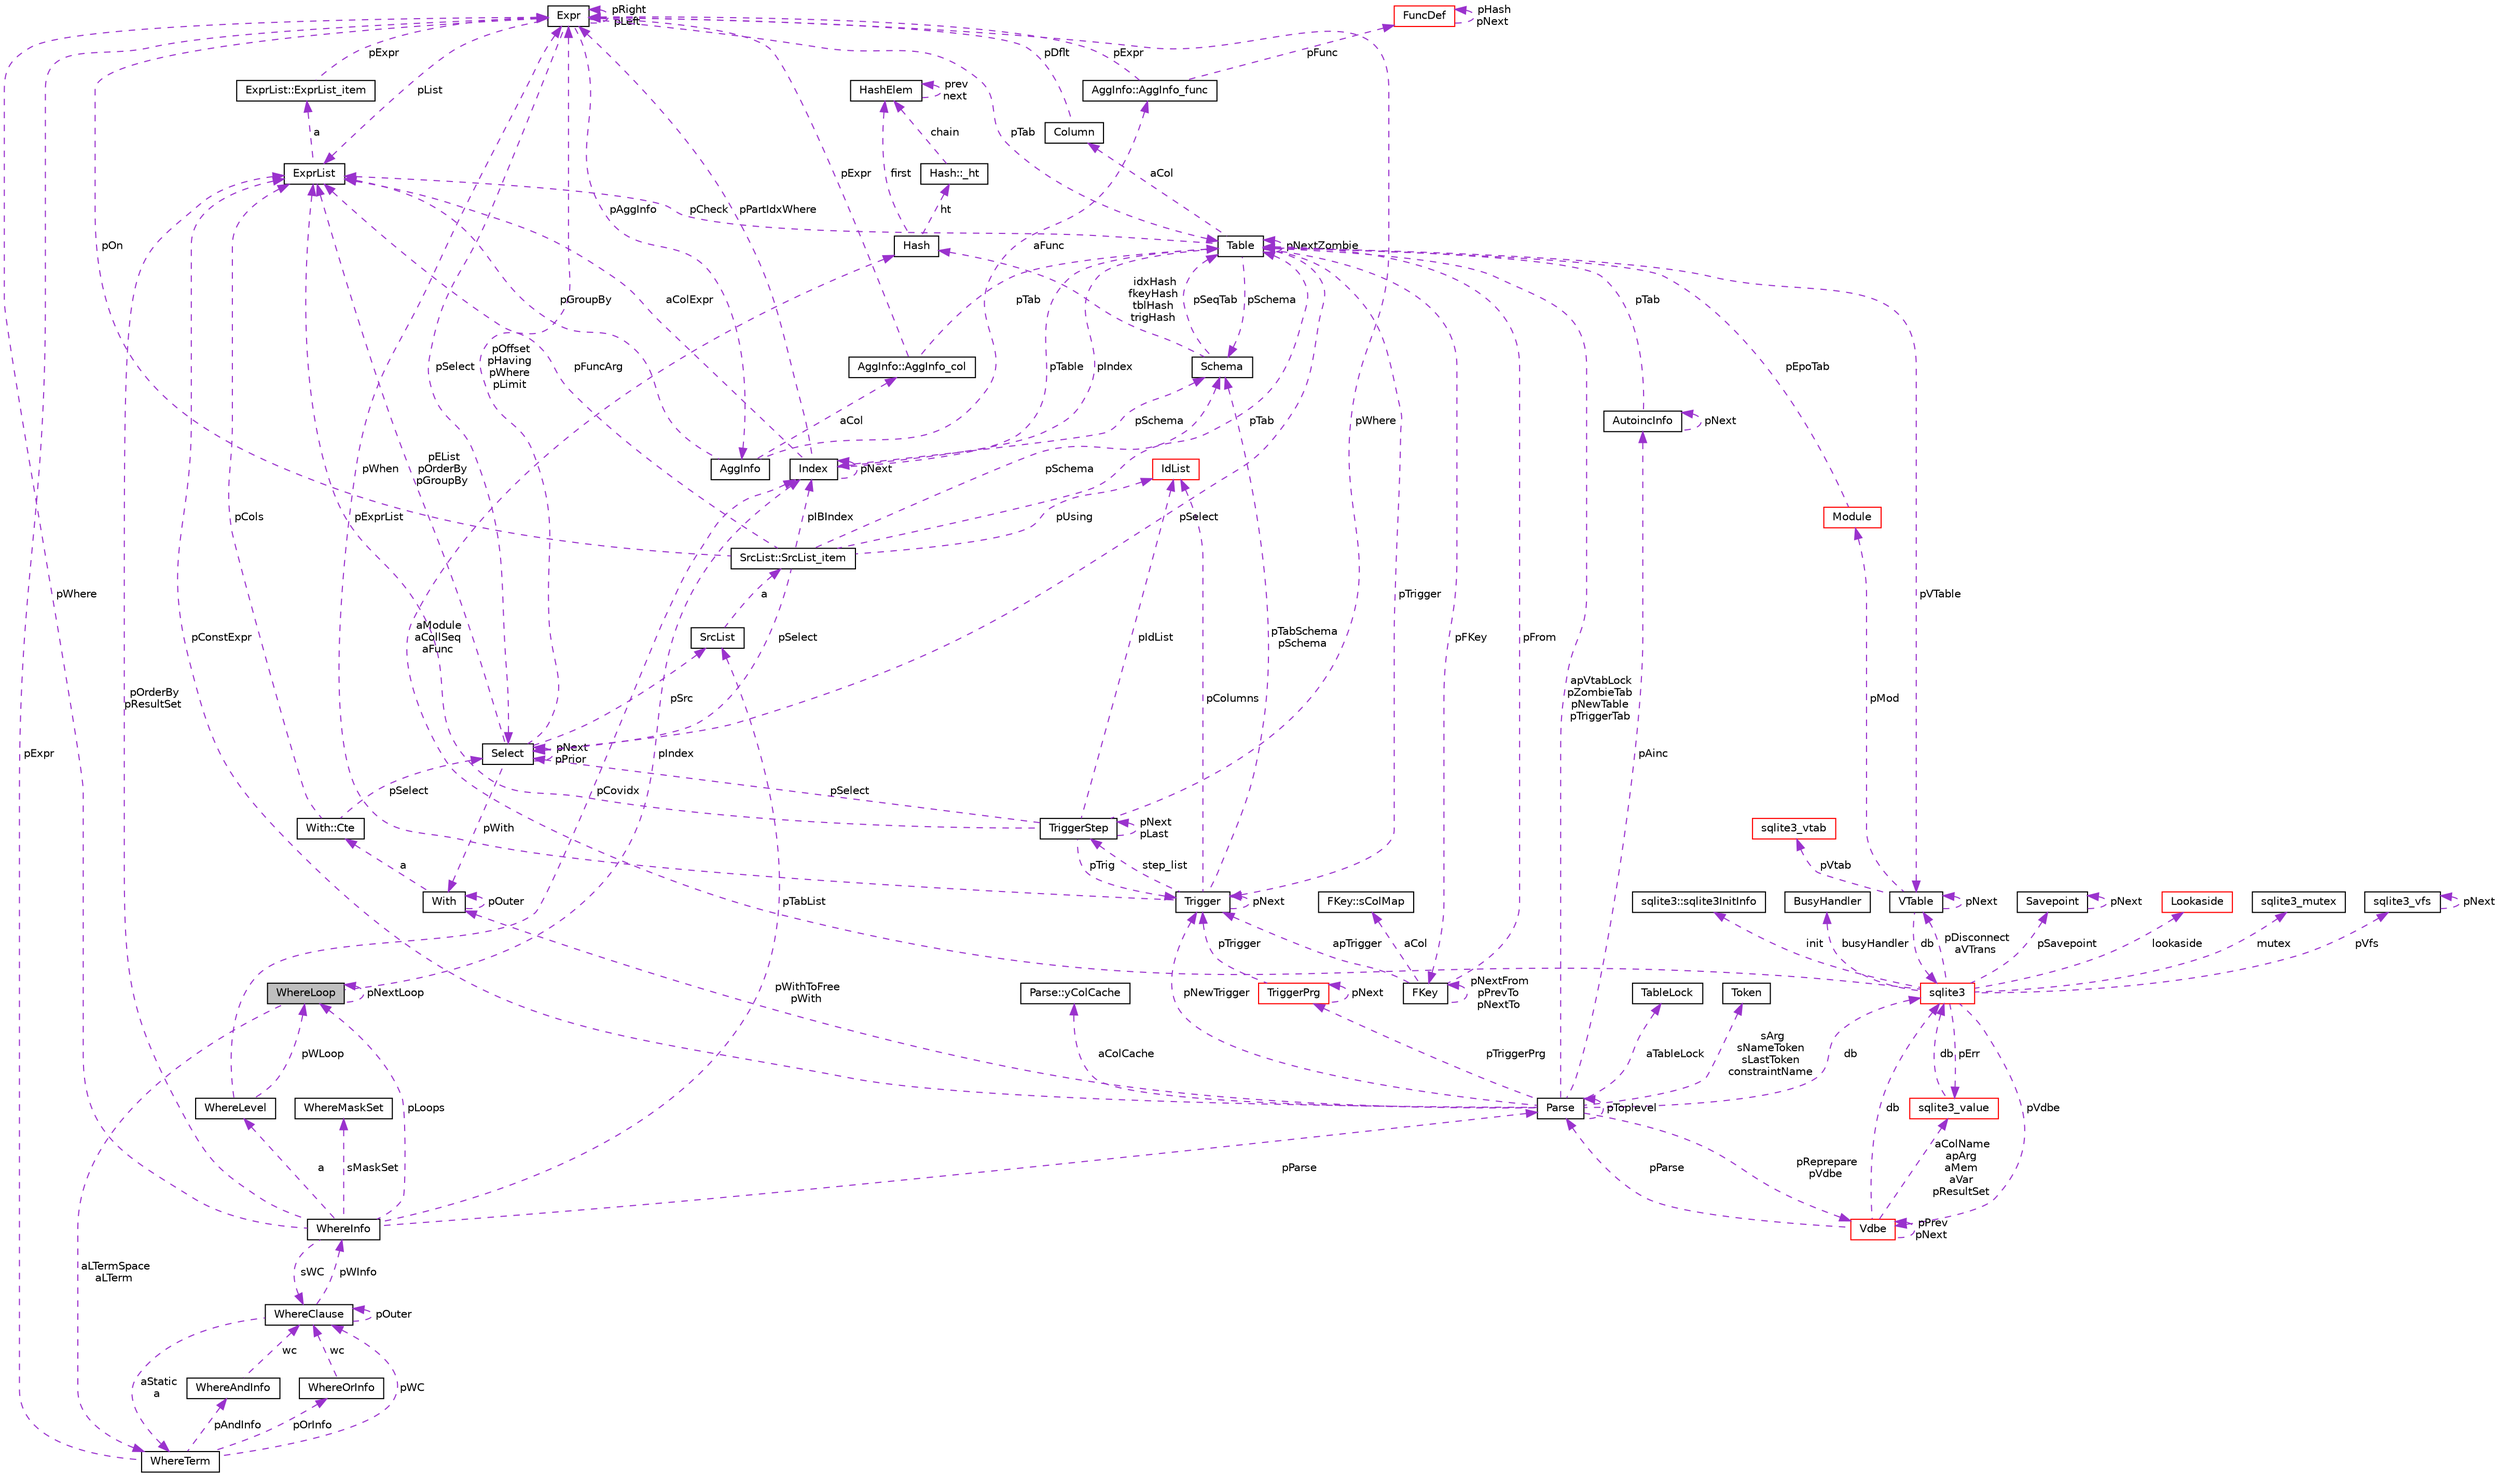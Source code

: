 digraph "WhereLoop"
{
  edge [fontname="Helvetica",fontsize="10",labelfontname="Helvetica",labelfontsize="10"];
  node [fontname="Helvetica",fontsize="10",shape=record];
  Node1 [label="WhereLoop",height=0.2,width=0.4,color="black", fillcolor="grey75", style="filled", fontcolor="black"];
  Node1 -> Node1 [dir="back",color="darkorchid3",fontsize="10",style="dashed",label=" pNextLoop" ,fontname="Helvetica"];
  Node2 -> Node1 [dir="back",color="darkorchid3",fontsize="10",style="dashed",label=" aLTermSpace\naLTerm" ,fontname="Helvetica"];
  Node2 [label="WhereTerm",height=0.2,width=0.4,color="black", fillcolor="white", style="filled",URL="$structWhereTerm.html"];
  Node3 -> Node2 [dir="back",color="darkorchid3",fontsize="10",style="dashed",label=" pAndInfo" ,fontname="Helvetica"];
  Node3 [label="WhereAndInfo",height=0.2,width=0.4,color="black", fillcolor="white", style="filled",URL="$structWhereAndInfo.html"];
  Node4 -> Node3 [dir="back",color="darkorchid3",fontsize="10",style="dashed",label=" wc" ,fontname="Helvetica"];
  Node4 [label="WhereClause",height=0.2,width=0.4,color="black", fillcolor="white", style="filled",URL="$structWhereClause.html"];
  Node2 -> Node4 [dir="back",color="darkorchid3",fontsize="10",style="dashed",label=" aStatic\na" ,fontname="Helvetica"];
  Node5 -> Node4 [dir="back",color="darkorchid3",fontsize="10",style="dashed",label=" pWInfo" ,fontname="Helvetica"];
  Node5 [label="WhereInfo",height=0.2,width=0.4,color="black", fillcolor="white", style="filled",URL="$structWhereInfo.html"];
  Node6 -> Node5 [dir="back",color="darkorchid3",fontsize="10",style="dashed",label=" pWhere" ,fontname="Helvetica"];
  Node6 [label="Expr",height=0.2,width=0.4,color="black", fillcolor="white", style="filled",URL="$structExpr.html"];
  Node7 -> Node6 [dir="back",color="darkorchid3",fontsize="10",style="dashed",label=" pAggInfo" ,fontname="Helvetica"];
  Node7 [label="AggInfo",height=0.2,width=0.4,color="black", fillcolor="white", style="filled",URL="$structAggInfo.html"];
  Node8 -> Node7 [dir="back",color="darkorchid3",fontsize="10",style="dashed",label=" aCol" ,fontname="Helvetica"];
  Node8 [label="AggInfo::AggInfo_col",height=0.2,width=0.4,color="black", fillcolor="white", style="filled",URL="$structAggInfo_1_1AggInfo__col.html"];
  Node6 -> Node8 [dir="back",color="darkorchid3",fontsize="10",style="dashed",label=" pExpr" ,fontname="Helvetica"];
  Node9 -> Node8 [dir="back",color="darkorchid3",fontsize="10",style="dashed",label=" pTab" ,fontname="Helvetica"];
  Node9 [label="Table",height=0.2,width=0.4,color="black", fillcolor="white", style="filled",URL="$structTable.html"];
  Node10 -> Node9 [dir="back",color="darkorchid3",fontsize="10",style="dashed",label=" pSchema" ,fontname="Helvetica"];
  Node10 [label="Schema",height=0.2,width=0.4,color="black", fillcolor="white", style="filled",URL="$structSchema.html"];
  Node9 -> Node10 [dir="back",color="darkorchid3",fontsize="10",style="dashed",label=" pSeqTab" ,fontname="Helvetica"];
  Node11 -> Node10 [dir="back",color="darkorchid3",fontsize="10",style="dashed",label=" idxHash\nfkeyHash\ntblHash\ntrigHash" ,fontname="Helvetica"];
  Node11 [label="Hash",height=0.2,width=0.4,color="black", fillcolor="white", style="filled",URL="$structHash.html"];
  Node12 -> Node11 [dir="back",color="darkorchid3",fontsize="10",style="dashed",label=" ht" ,fontname="Helvetica"];
  Node12 [label="Hash::_ht",height=0.2,width=0.4,color="black", fillcolor="white", style="filled",URL="$structHash_1_1__ht.html"];
  Node13 -> Node12 [dir="back",color="darkorchid3",fontsize="10",style="dashed",label=" chain" ,fontname="Helvetica"];
  Node13 [label="HashElem",height=0.2,width=0.4,color="black", fillcolor="white", style="filled",URL="$structHashElem.html"];
  Node13 -> Node13 [dir="back",color="darkorchid3",fontsize="10",style="dashed",label=" prev\nnext" ,fontname="Helvetica"];
  Node13 -> Node11 [dir="back",color="darkorchid3",fontsize="10",style="dashed",label=" first" ,fontname="Helvetica"];
  Node14 -> Node9 [dir="back",color="darkorchid3",fontsize="10",style="dashed",label=" aCol" ,fontname="Helvetica"];
  Node14 [label="Column",height=0.2,width=0.4,color="black", fillcolor="white", style="filled",URL="$structColumn.html"];
  Node6 -> Node14 [dir="back",color="darkorchid3",fontsize="10",style="dashed",label=" pDflt" ,fontname="Helvetica"];
  Node15 -> Node9 [dir="back",color="darkorchid3",fontsize="10",style="dashed",label=" pFKey" ,fontname="Helvetica"];
  Node15 [label="FKey",height=0.2,width=0.4,color="black", fillcolor="white", style="filled",URL="$structFKey.html"];
  Node16 -> Node15 [dir="back",color="darkorchid3",fontsize="10",style="dashed",label=" aCol" ,fontname="Helvetica"];
  Node16 [label="FKey::sColMap",height=0.2,width=0.4,color="black", fillcolor="white", style="filled",URL="$structFKey_1_1sColMap.html"];
  Node15 -> Node15 [dir="back",color="darkorchid3",fontsize="10",style="dashed",label=" pNextFrom\npPrevTo\npNextTo" ,fontname="Helvetica"];
  Node9 -> Node15 [dir="back",color="darkorchid3",fontsize="10",style="dashed",label=" pFrom" ,fontname="Helvetica"];
  Node17 -> Node15 [dir="back",color="darkorchid3",fontsize="10",style="dashed",label=" apTrigger" ,fontname="Helvetica"];
  Node17 [label="Trigger",height=0.2,width=0.4,color="black", fillcolor="white", style="filled",URL="$structTrigger.html"];
  Node18 -> Node17 [dir="back",color="darkorchid3",fontsize="10",style="dashed",label=" step_list" ,fontname="Helvetica"];
  Node18 [label="TriggerStep",height=0.2,width=0.4,color="black", fillcolor="white", style="filled",URL="$structTriggerStep.html"];
  Node18 -> Node18 [dir="back",color="darkorchid3",fontsize="10",style="dashed",label=" pNext\npLast" ,fontname="Helvetica"];
  Node6 -> Node18 [dir="back",color="darkorchid3",fontsize="10",style="dashed",label=" pWhere" ,fontname="Helvetica"];
  Node19 -> Node18 [dir="back",color="darkorchid3",fontsize="10",style="dashed",label=" pIdList" ,fontname="Helvetica"];
  Node19 [label="IdList",height=0.2,width=0.4,color="red", fillcolor="white", style="filled",URL="$structIdList.html"];
  Node20 -> Node18 [dir="back",color="darkorchid3",fontsize="10",style="dashed",label=" pSelect" ,fontname="Helvetica"];
  Node20 [label="Select",height=0.2,width=0.4,color="black", fillcolor="white", style="filled",URL="$structSelect.html"];
  Node6 -> Node20 [dir="back",color="darkorchid3",fontsize="10",style="dashed",label=" pOffset\npHaving\npWhere\npLimit" ,fontname="Helvetica"];
  Node21 -> Node20 [dir="back",color="darkorchid3",fontsize="10",style="dashed",label=" pWith" ,fontname="Helvetica"];
  Node21 [label="With",height=0.2,width=0.4,color="black", fillcolor="white", style="filled",URL="$structWith.html"];
  Node22 -> Node21 [dir="back",color="darkorchid3",fontsize="10",style="dashed",label=" a" ,fontname="Helvetica"];
  Node22 [label="With::Cte",height=0.2,width=0.4,color="black", fillcolor="white", style="filled",URL="$structWith_1_1Cte.html"];
  Node20 -> Node22 [dir="back",color="darkorchid3",fontsize="10",style="dashed",label=" pSelect" ,fontname="Helvetica"];
  Node23 -> Node22 [dir="back",color="darkorchid3",fontsize="10",style="dashed",label=" pCols" ,fontname="Helvetica"];
  Node23 [label="ExprList",height=0.2,width=0.4,color="black", fillcolor="white", style="filled",URL="$structExprList.html"];
  Node24 -> Node23 [dir="back",color="darkorchid3",fontsize="10",style="dashed",label=" a" ,fontname="Helvetica"];
  Node24 [label="ExprList::ExprList_item",height=0.2,width=0.4,color="black", fillcolor="white", style="filled",URL="$structExprList_1_1ExprList__item.html"];
  Node6 -> Node24 [dir="back",color="darkorchid3",fontsize="10",style="dashed",label=" pExpr" ,fontname="Helvetica"];
  Node21 -> Node21 [dir="back",color="darkorchid3",fontsize="10",style="dashed",label=" pOuter" ,fontname="Helvetica"];
  Node20 -> Node20 [dir="back",color="darkorchid3",fontsize="10",style="dashed",label=" pNext\npPrior" ,fontname="Helvetica"];
  Node25 -> Node20 [dir="back",color="darkorchid3",fontsize="10",style="dashed",label=" pSrc" ,fontname="Helvetica"];
  Node25 [label="SrcList",height=0.2,width=0.4,color="black", fillcolor="white", style="filled",URL="$structSrcList.html"];
  Node26 -> Node25 [dir="back",color="darkorchid3",fontsize="10",style="dashed",label=" a" ,fontname="Helvetica"];
  Node26 [label="SrcList::SrcList_item",height=0.2,width=0.4,color="black", fillcolor="white", style="filled",URL="$structSrcList_1_1SrcList__item.html"];
  Node10 -> Node26 [dir="back",color="darkorchid3",fontsize="10",style="dashed",label=" pSchema" ,fontname="Helvetica"];
  Node6 -> Node26 [dir="back",color="darkorchid3",fontsize="10",style="dashed",label=" pOn" ,fontname="Helvetica"];
  Node19 -> Node26 [dir="back",color="darkorchid3",fontsize="10",style="dashed",label=" pUsing" ,fontname="Helvetica"];
  Node9 -> Node26 [dir="back",color="darkorchid3",fontsize="10",style="dashed",label=" pTab" ,fontname="Helvetica"];
  Node20 -> Node26 [dir="back",color="darkorchid3",fontsize="10",style="dashed",label=" pSelect" ,fontname="Helvetica"];
  Node27 -> Node26 [dir="back",color="darkorchid3",fontsize="10",style="dashed",label=" pIBIndex" ,fontname="Helvetica"];
  Node27 [label="Index",height=0.2,width=0.4,color="black", fillcolor="white", style="filled",URL="$structIndex.html"];
  Node10 -> Node27 [dir="back",color="darkorchid3",fontsize="10",style="dashed",label=" pSchema" ,fontname="Helvetica"];
  Node6 -> Node27 [dir="back",color="darkorchid3",fontsize="10",style="dashed",label=" pPartIdxWhere" ,fontname="Helvetica"];
  Node9 -> Node27 [dir="back",color="darkorchid3",fontsize="10",style="dashed",label=" pTable" ,fontname="Helvetica"];
  Node23 -> Node27 [dir="back",color="darkorchid3",fontsize="10",style="dashed",label=" aColExpr" ,fontname="Helvetica"];
  Node27 -> Node27 [dir="back",color="darkorchid3",fontsize="10",style="dashed",label=" pNext" ,fontname="Helvetica"];
  Node23 -> Node26 [dir="back",color="darkorchid3",fontsize="10",style="dashed",label=" pFuncArg" ,fontname="Helvetica"];
  Node23 -> Node20 [dir="back",color="darkorchid3",fontsize="10",style="dashed",label=" pEList\npOrderBy\npGroupBy" ,fontname="Helvetica"];
  Node17 -> Node18 [dir="back",color="darkorchid3",fontsize="10",style="dashed",label=" pTrig" ,fontname="Helvetica"];
  Node23 -> Node18 [dir="back",color="darkorchid3",fontsize="10",style="dashed",label=" pExprList" ,fontname="Helvetica"];
  Node10 -> Node17 [dir="back",color="darkorchid3",fontsize="10",style="dashed",label=" pTabSchema\npSchema" ,fontname="Helvetica"];
  Node6 -> Node17 [dir="back",color="darkorchid3",fontsize="10",style="dashed",label=" pWhen" ,fontname="Helvetica"];
  Node19 -> Node17 [dir="back",color="darkorchid3",fontsize="10",style="dashed",label=" pColumns" ,fontname="Helvetica"];
  Node17 -> Node17 [dir="back",color="darkorchid3",fontsize="10",style="dashed",label=" pNext" ,fontname="Helvetica"];
  Node28 -> Node9 [dir="back",color="darkorchid3",fontsize="10",style="dashed",label=" pVTable" ,fontname="Helvetica"];
  Node28 [label="VTable",height=0.2,width=0.4,color="black", fillcolor="white", style="filled",URL="$structVTable.html"];
  Node29 -> Node28 [dir="back",color="darkorchid3",fontsize="10",style="dashed",label=" db" ,fontname="Helvetica"];
  Node29 [label="sqlite3",height=0.2,width=0.4,color="red", fillcolor="white", style="filled",URL="$structsqlite3.html"];
  Node30 -> Node29 [dir="back",color="darkorchid3",fontsize="10",style="dashed",label=" pVdbe" ,fontname="Helvetica"];
  Node30 [label="Vdbe",height=0.2,width=0.4,color="red", fillcolor="white", style="filled",URL="$structVdbe.html"];
  Node30 -> Node30 [dir="back",color="darkorchid3",fontsize="10",style="dashed",label=" pPrev\npNext" ,fontname="Helvetica"];
  Node29 -> Node30 [dir="back",color="darkorchid3",fontsize="10",style="dashed",label=" db" ,fontname="Helvetica"];
  Node31 -> Node30 [dir="back",color="darkorchid3",fontsize="10",style="dashed",label=" aColName\napArg\naMem\naVar\npResultSet" ,fontname="Helvetica"];
  Node31 [label="sqlite3_value",height=0.2,width=0.4,color="red", fillcolor="white", style="filled",URL="$structsqlite3__value.html"];
  Node29 -> Node31 [dir="back",color="darkorchid3",fontsize="10",style="dashed",label=" db" ,fontname="Helvetica"];
  Node32 -> Node30 [dir="back",color="darkorchid3",fontsize="10",style="dashed",label=" pParse" ,fontname="Helvetica"];
  Node32 [label="Parse",height=0.2,width=0.4,color="black", fillcolor="white", style="filled",URL="$structParse.html"];
  Node30 -> Node32 [dir="back",color="darkorchid3",fontsize="10",style="dashed",label=" pReprepare\npVdbe" ,fontname="Helvetica"];
  Node29 -> Node32 [dir="back",color="darkorchid3",fontsize="10",style="dashed",label=" db" ,fontname="Helvetica"];
  Node33 -> Node32 [dir="back",color="darkorchid3",fontsize="10",style="dashed",label=" aTableLock" ,fontname="Helvetica"];
  Node33 [label="TableLock",height=0.2,width=0.4,color="black", fillcolor="white", style="filled",URL="$structTableLock.html"];
  Node34 -> Node32 [dir="back",color="darkorchid3",fontsize="10",style="dashed",label=" sArg\nsNameToken\nsLastToken\nconstraintName" ,fontname="Helvetica"];
  Node34 [label="Token",height=0.2,width=0.4,color="black", fillcolor="white", style="filled",URL="$structToken.html"];
  Node21 -> Node32 [dir="back",color="darkorchid3",fontsize="10",style="dashed",label=" pWithToFree\npWith" ,fontname="Helvetica"];
  Node35 -> Node32 [dir="back",color="darkorchid3",fontsize="10",style="dashed",label=" aColCache" ,fontname="Helvetica"];
  Node35 [label="Parse::yColCache",height=0.2,width=0.4,color="black", fillcolor="white", style="filled",URL="$structParse_1_1yColCache.html"];
  Node9 -> Node32 [dir="back",color="darkorchid3",fontsize="10",style="dashed",label=" apVtabLock\npZombieTab\npNewTable\npTriggerTab" ,fontname="Helvetica"];
  Node17 -> Node32 [dir="back",color="darkorchid3",fontsize="10",style="dashed",label=" pNewTrigger" ,fontname="Helvetica"];
  Node36 -> Node32 [dir="back",color="darkorchid3",fontsize="10",style="dashed",label=" pTriggerPrg" ,fontname="Helvetica"];
  Node36 [label="TriggerPrg",height=0.2,width=0.4,color="red", fillcolor="white", style="filled",URL="$structTriggerPrg.html"];
  Node17 -> Node36 [dir="back",color="darkorchid3",fontsize="10",style="dashed",label=" pTrigger" ,fontname="Helvetica"];
  Node36 -> Node36 [dir="back",color="darkorchid3",fontsize="10",style="dashed",label=" pNext" ,fontname="Helvetica"];
  Node37 -> Node32 [dir="back",color="darkorchid3",fontsize="10",style="dashed",label=" pAinc" ,fontname="Helvetica"];
  Node37 [label="AutoincInfo",height=0.2,width=0.4,color="black", fillcolor="white", style="filled",URL="$structAutoincInfo.html"];
  Node9 -> Node37 [dir="back",color="darkorchid3",fontsize="10",style="dashed",label=" pTab" ,fontname="Helvetica"];
  Node37 -> Node37 [dir="back",color="darkorchid3",fontsize="10",style="dashed",label=" pNext" ,fontname="Helvetica"];
  Node23 -> Node32 [dir="back",color="darkorchid3",fontsize="10",style="dashed",label=" pConstExpr" ,fontname="Helvetica"];
  Node32 -> Node32 [dir="back",color="darkorchid3",fontsize="10",style="dashed",label=" pToplevel" ,fontname="Helvetica"];
  Node38 -> Node29 [dir="back",color="darkorchid3",fontsize="10",style="dashed",label=" pSavepoint" ,fontname="Helvetica"];
  Node38 [label="Savepoint",height=0.2,width=0.4,color="black", fillcolor="white", style="filled",URL="$structSavepoint.html"];
  Node38 -> Node38 [dir="back",color="darkorchid3",fontsize="10",style="dashed",label=" pNext" ,fontname="Helvetica"];
  Node39 -> Node29 [dir="back",color="darkorchid3",fontsize="10",style="dashed",label=" lookaside" ,fontname="Helvetica"];
  Node39 [label="Lookaside",height=0.2,width=0.4,color="red", fillcolor="white", style="filled",URL="$structLookaside.html"];
  Node31 -> Node29 [dir="back",color="darkorchid3",fontsize="10",style="dashed",label=" pErr" ,fontname="Helvetica"];
  Node40 -> Node29 [dir="back",color="darkorchid3",fontsize="10",style="dashed",label=" mutex" ,fontname="Helvetica"];
  Node40 [label="sqlite3_mutex",height=0.2,width=0.4,color="black", fillcolor="white", style="filled",URL="$structsqlite3__mutex.html"];
  Node41 -> Node29 [dir="back",color="darkorchid3",fontsize="10",style="dashed",label=" pVfs" ,fontname="Helvetica"];
  Node41 [label="sqlite3_vfs",height=0.2,width=0.4,color="black", fillcolor="white", style="filled",URL="$structsqlite3__vfs.html"];
  Node41 -> Node41 [dir="back",color="darkorchid3",fontsize="10",style="dashed",label=" pNext" ,fontname="Helvetica"];
  Node42 -> Node29 [dir="back",color="darkorchid3",fontsize="10",style="dashed",label=" init" ,fontname="Helvetica"];
  Node42 [label="sqlite3::sqlite3InitInfo",height=0.2,width=0.4,color="black", fillcolor="white", style="filled",URL="$structsqlite3_1_1sqlite3InitInfo.html"];
  Node43 -> Node29 [dir="back",color="darkorchid3",fontsize="10",style="dashed",label=" busyHandler" ,fontname="Helvetica"];
  Node43 [label="BusyHandler",height=0.2,width=0.4,color="black", fillcolor="white", style="filled",URL="$structBusyHandler.html"];
  Node28 -> Node29 [dir="back",color="darkorchid3",fontsize="10",style="dashed",label=" pDisconnect\naVTrans" ,fontname="Helvetica"];
  Node11 -> Node29 [dir="back",color="darkorchid3",fontsize="10",style="dashed",label=" aModule\naCollSeq\naFunc" ,fontname="Helvetica"];
  Node28 -> Node28 [dir="back",color="darkorchid3",fontsize="10",style="dashed",label=" pNext" ,fontname="Helvetica"];
  Node44 -> Node28 [dir="back",color="darkorchid3",fontsize="10",style="dashed",label=" pMod" ,fontname="Helvetica"];
  Node44 [label="Module",height=0.2,width=0.4,color="red", fillcolor="white", style="filled",URL="$structModule.html"];
  Node9 -> Node44 [dir="back",color="darkorchid3",fontsize="10",style="dashed",label=" pEpoTab" ,fontname="Helvetica"];
  Node45 -> Node28 [dir="back",color="darkorchid3",fontsize="10",style="dashed",label=" pVtab" ,fontname="Helvetica"];
  Node45 [label="sqlite3_vtab",height=0.2,width=0.4,color="red", fillcolor="white", style="filled",URL="$structsqlite3__vtab.html"];
  Node9 -> Node9 [dir="back",color="darkorchid3",fontsize="10",style="dashed",label=" pNextZombie" ,fontname="Helvetica"];
  Node17 -> Node9 [dir="back",color="darkorchid3",fontsize="10",style="dashed",label=" pTrigger" ,fontname="Helvetica"];
  Node20 -> Node9 [dir="back",color="darkorchid3",fontsize="10",style="dashed",label=" pSelect" ,fontname="Helvetica"];
  Node23 -> Node9 [dir="back",color="darkorchid3",fontsize="10",style="dashed",label=" pCheck" ,fontname="Helvetica"];
  Node27 -> Node9 [dir="back",color="darkorchid3",fontsize="10",style="dashed",label=" pIndex" ,fontname="Helvetica"];
  Node46 -> Node7 [dir="back",color="darkorchid3",fontsize="10",style="dashed",label=" aFunc" ,fontname="Helvetica"];
  Node46 [label="AggInfo::AggInfo_func",height=0.2,width=0.4,color="black", fillcolor="white", style="filled",URL="$structAggInfo_1_1AggInfo__func.html"];
  Node6 -> Node46 [dir="back",color="darkorchid3",fontsize="10",style="dashed",label=" pExpr" ,fontname="Helvetica"];
  Node47 -> Node46 [dir="back",color="darkorchid3",fontsize="10",style="dashed",label=" pFunc" ,fontname="Helvetica"];
  Node47 [label="FuncDef",height=0.2,width=0.4,color="red", fillcolor="white", style="filled",URL="$structFuncDef.html"];
  Node47 -> Node47 [dir="back",color="darkorchid3",fontsize="10",style="dashed",label=" pHash\npNext" ,fontname="Helvetica"];
  Node23 -> Node7 [dir="back",color="darkorchid3",fontsize="10",style="dashed",label=" pGroupBy" ,fontname="Helvetica"];
  Node6 -> Node6 [dir="back",color="darkorchid3",fontsize="10",style="dashed",label=" pRight\npLeft" ,fontname="Helvetica"];
  Node9 -> Node6 [dir="back",color="darkorchid3",fontsize="10",style="dashed",label=" pTab" ,fontname="Helvetica"];
  Node20 -> Node6 [dir="back",color="darkorchid3",fontsize="10",style="dashed",label=" pSelect" ,fontname="Helvetica"];
  Node23 -> Node6 [dir="back",color="darkorchid3",fontsize="10",style="dashed",label=" pList" ,fontname="Helvetica"];
  Node1 -> Node5 [dir="back",color="darkorchid3",fontsize="10",style="dashed",label=" pLoops" ,fontname="Helvetica"];
  Node4 -> Node5 [dir="back",color="darkorchid3",fontsize="10",style="dashed",label=" sWC" ,fontname="Helvetica"];
  Node48 -> Node5 [dir="back",color="darkorchid3",fontsize="10",style="dashed",label=" a" ,fontname="Helvetica"];
  Node48 [label="WhereLevel",height=0.2,width=0.4,color="black", fillcolor="white", style="filled",URL="$structWhereLevel.html"];
  Node1 -> Node48 [dir="back",color="darkorchid3",fontsize="10",style="dashed",label=" pWLoop" ,fontname="Helvetica"];
  Node27 -> Node48 [dir="back",color="darkorchid3",fontsize="10",style="dashed",label=" pCovidx" ,fontname="Helvetica"];
  Node49 -> Node5 [dir="back",color="darkorchid3",fontsize="10",style="dashed",label=" sMaskSet" ,fontname="Helvetica"];
  Node49 [label="WhereMaskSet",height=0.2,width=0.4,color="black", fillcolor="white", style="filled",URL="$structWhereMaskSet.html"];
  Node25 -> Node5 [dir="back",color="darkorchid3",fontsize="10",style="dashed",label=" pTabList" ,fontname="Helvetica"];
  Node23 -> Node5 [dir="back",color="darkorchid3",fontsize="10",style="dashed",label=" pOrderBy\npResultSet" ,fontname="Helvetica"];
  Node32 -> Node5 [dir="back",color="darkorchid3",fontsize="10",style="dashed",label=" pParse" ,fontname="Helvetica"];
  Node4 -> Node4 [dir="back",color="darkorchid3",fontsize="10",style="dashed",label=" pOuter" ,fontname="Helvetica"];
  Node50 -> Node2 [dir="back",color="darkorchid3",fontsize="10",style="dashed",label=" pOrInfo" ,fontname="Helvetica"];
  Node50 [label="WhereOrInfo",height=0.2,width=0.4,color="black", fillcolor="white", style="filled",URL="$structWhereOrInfo.html"];
  Node4 -> Node50 [dir="back",color="darkorchid3",fontsize="10",style="dashed",label=" wc" ,fontname="Helvetica"];
  Node6 -> Node2 [dir="back",color="darkorchid3",fontsize="10",style="dashed",label=" pExpr" ,fontname="Helvetica"];
  Node4 -> Node2 [dir="back",color="darkorchid3",fontsize="10",style="dashed",label=" pWC" ,fontname="Helvetica"];
  Node27 -> Node1 [dir="back",color="darkorchid3",fontsize="10",style="dashed",label=" pIndex" ,fontname="Helvetica"];
}
